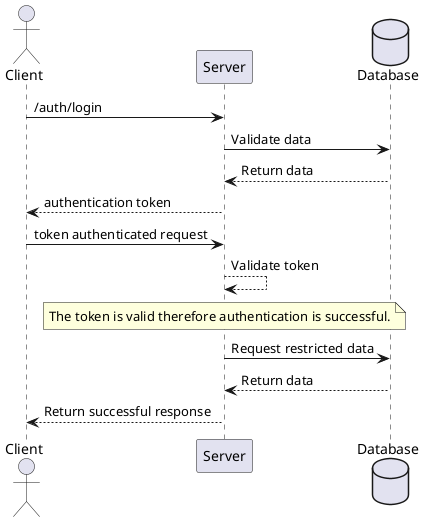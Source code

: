 @startuml
actor Client
participant Server
database Database
Client -> Server: /auth/login
Server -> Database: Validate data
Database --> Server: Return data
Server --> Client: authentication token
Client -> Server: token authenticated request
Server --> Server: Validate token
note over Server
	The token is valid therefore authentication is successful.
end note
Server -> Database: Request restricted data
Database --> Server: Return data
Server --> Client: Return successful response
@enduml
